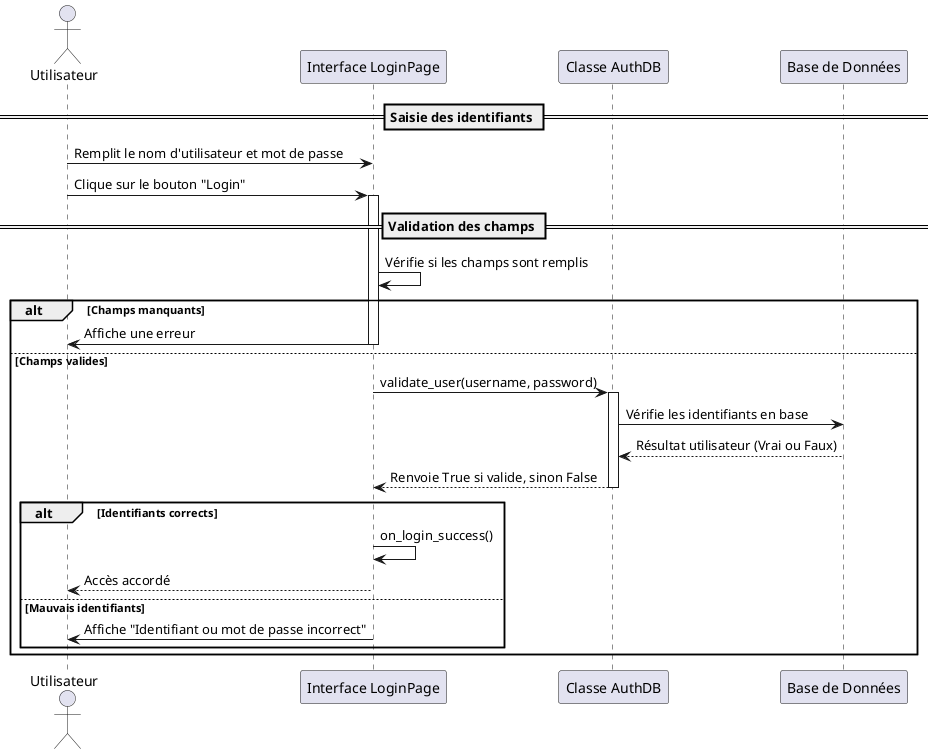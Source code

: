 @startuml

actor Utilisateur
participant "Interface LoginPage" as UI
participant "Classe AuthDB" as AuthDB
participant "Base de Données" as DB

== Saisie des identifiants ==
Utilisateur -> UI : Remplit le nom d'utilisateur et mot de passe
Utilisateur -> UI : Clique sur le bouton "Login"
activate UI

== Validation des champs ==
UI -> UI : Vérifie si les champs sont remplis
alt Champs manquants
    UI -> Utilisateur : Affiche une erreur
    deactivate UI
else Champs valides
    UI -> AuthDB : validate_user(username, password)
    activate AuthDB
    AuthDB -> DB : Vérifie les identifiants en base
    DB --> AuthDB : Résultat utilisateur (Vrai ou Faux)
    AuthDB --> UI : Renvoie True si valide, sinon False
    deactivate AuthDB

    alt Identifiants corrects
        UI -> UI : on_login_success()
        UI --> Utilisateur : Accès accordé
    else Mauvais identifiants
        UI -> Utilisateur : Affiche "Identifiant ou mot de passe incorrect"
    end
    deactivate UI
end
@enduml
